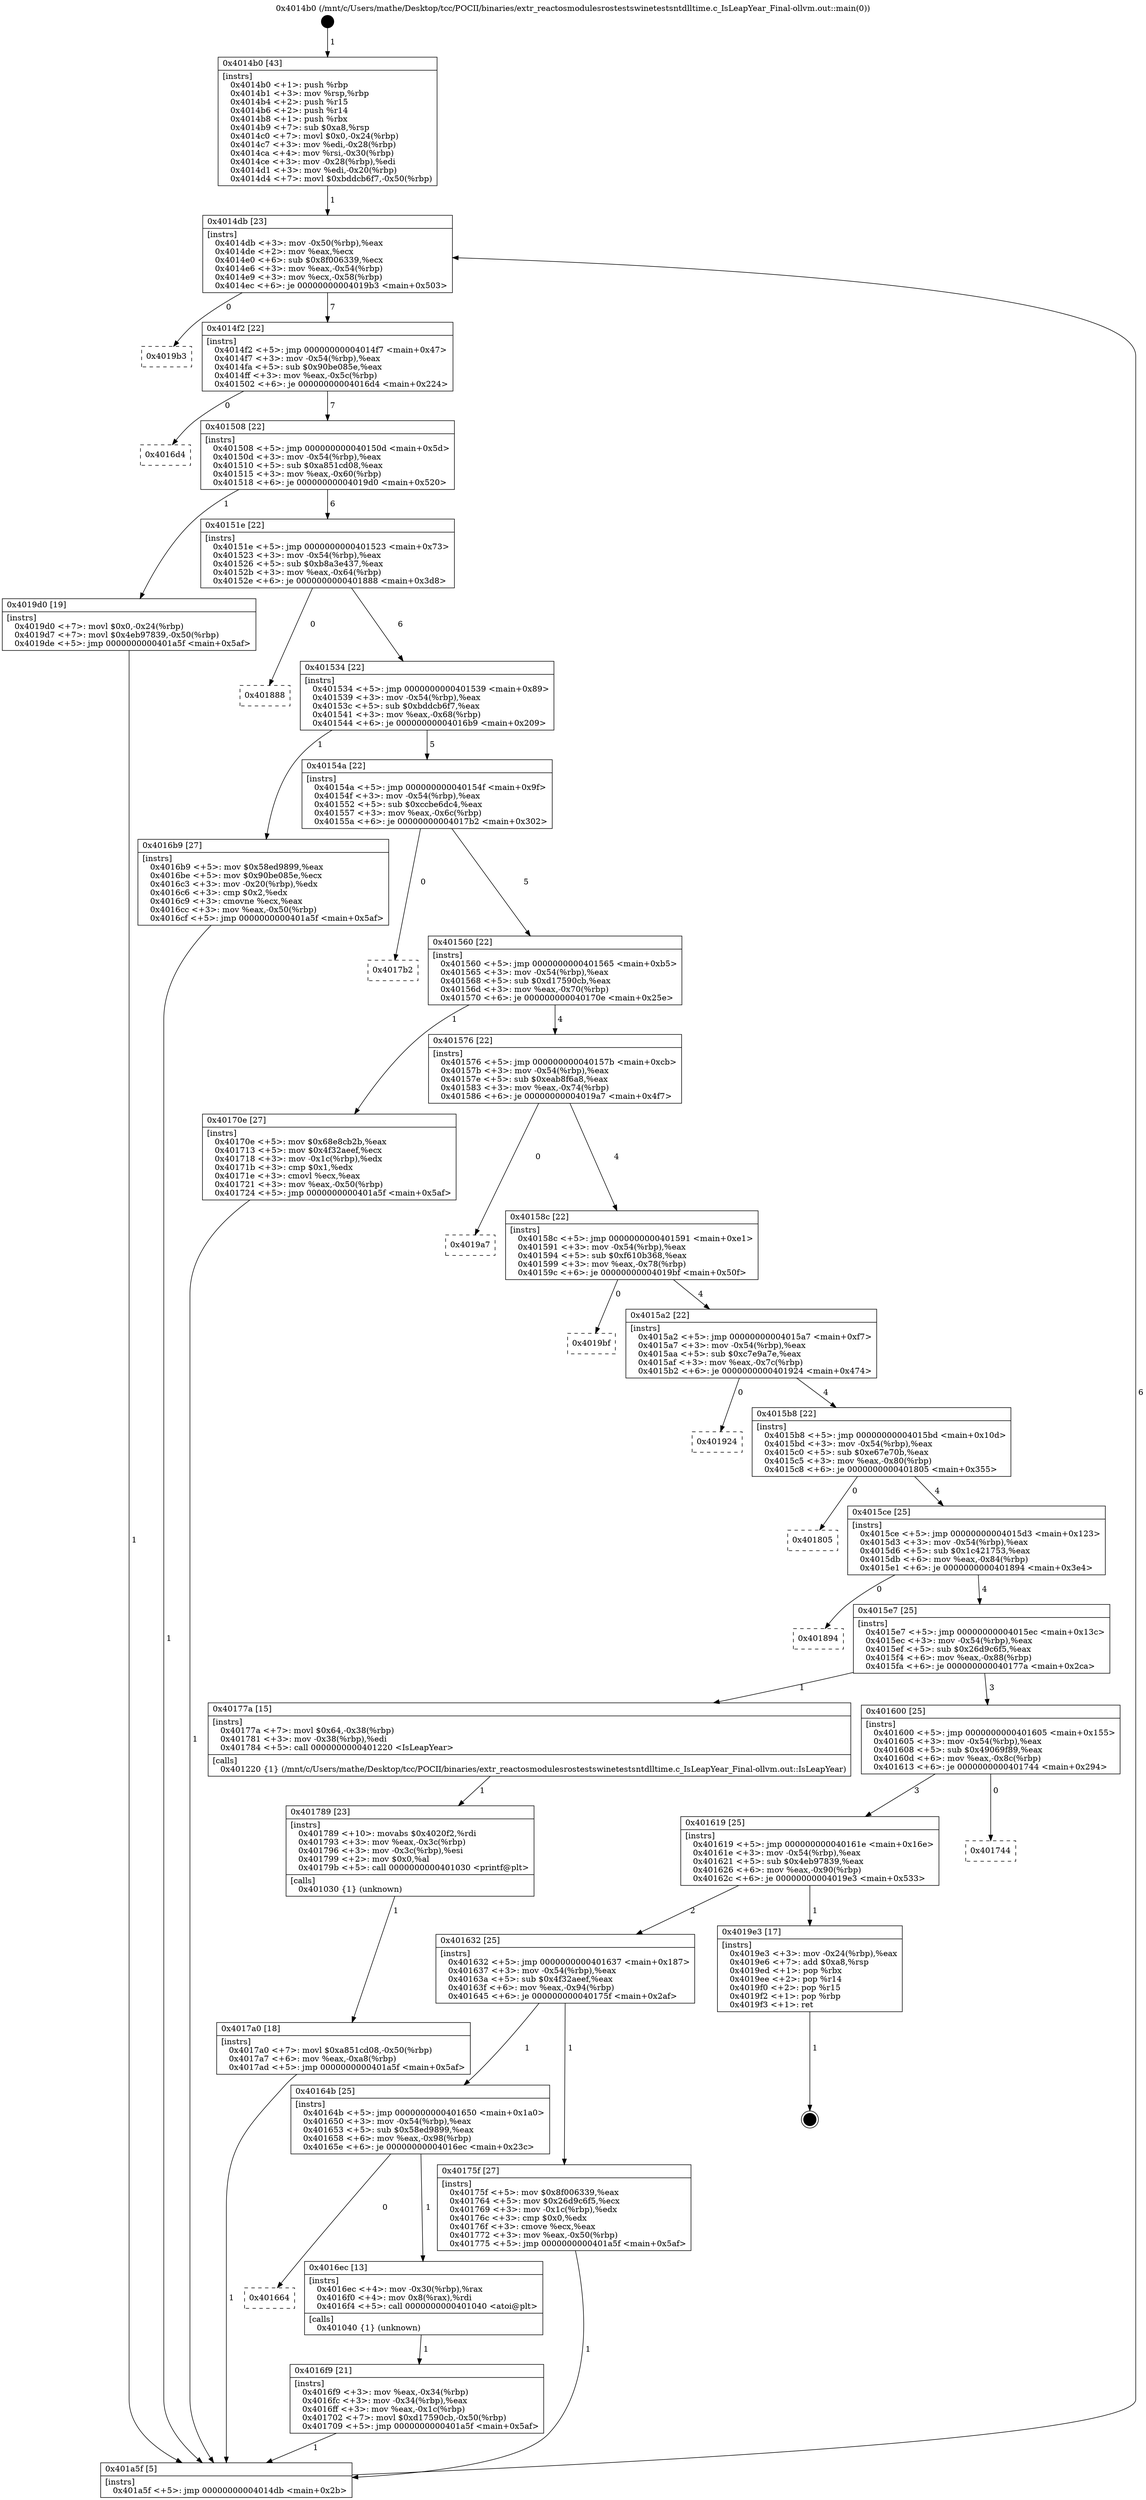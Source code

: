 digraph "0x4014b0" {
  label = "0x4014b0 (/mnt/c/Users/mathe/Desktop/tcc/POCII/binaries/extr_reactosmodulesrostestswinetestsntdlltime.c_IsLeapYear_Final-ollvm.out::main(0))"
  labelloc = "t"
  node[shape=record]

  Entry [label="",width=0.3,height=0.3,shape=circle,fillcolor=black,style=filled]
  "0x4014db" [label="{
     0x4014db [23]\l
     | [instrs]\l
     &nbsp;&nbsp;0x4014db \<+3\>: mov -0x50(%rbp),%eax\l
     &nbsp;&nbsp;0x4014de \<+2\>: mov %eax,%ecx\l
     &nbsp;&nbsp;0x4014e0 \<+6\>: sub $0x8f006339,%ecx\l
     &nbsp;&nbsp;0x4014e6 \<+3\>: mov %eax,-0x54(%rbp)\l
     &nbsp;&nbsp;0x4014e9 \<+3\>: mov %ecx,-0x58(%rbp)\l
     &nbsp;&nbsp;0x4014ec \<+6\>: je 00000000004019b3 \<main+0x503\>\l
  }"]
  "0x4019b3" [label="{
     0x4019b3\l
  }", style=dashed]
  "0x4014f2" [label="{
     0x4014f2 [22]\l
     | [instrs]\l
     &nbsp;&nbsp;0x4014f2 \<+5\>: jmp 00000000004014f7 \<main+0x47\>\l
     &nbsp;&nbsp;0x4014f7 \<+3\>: mov -0x54(%rbp),%eax\l
     &nbsp;&nbsp;0x4014fa \<+5\>: sub $0x90be085e,%eax\l
     &nbsp;&nbsp;0x4014ff \<+3\>: mov %eax,-0x5c(%rbp)\l
     &nbsp;&nbsp;0x401502 \<+6\>: je 00000000004016d4 \<main+0x224\>\l
  }"]
  Exit [label="",width=0.3,height=0.3,shape=circle,fillcolor=black,style=filled,peripheries=2]
  "0x4016d4" [label="{
     0x4016d4\l
  }", style=dashed]
  "0x401508" [label="{
     0x401508 [22]\l
     | [instrs]\l
     &nbsp;&nbsp;0x401508 \<+5\>: jmp 000000000040150d \<main+0x5d\>\l
     &nbsp;&nbsp;0x40150d \<+3\>: mov -0x54(%rbp),%eax\l
     &nbsp;&nbsp;0x401510 \<+5\>: sub $0xa851cd08,%eax\l
     &nbsp;&nbsp;0x401515 \<+3\>: mov %eax,-0x60(%rbp)\l
     &nbsp;&nbsp;0x401518 \<+6\>: je 00000000004019d0 \<main+0x520\>\l
  }"]
  "0x4017a0" [label="{
     0x4017a0 [18]\l
     | [instrs]\l
     &nbsp;&nbsp;0x4017a0 \<+7\>: movl $0xa851cd08,-0x50(%rbp)\l
     &nbsp;&nbsp;0x4017a7 \<+6\>: mov %eax,-0xa8(%rbp)\l
     &nbsp;&nbsp;0x4017ad \<+5\>: jmp 0000000000401a5f \<main+0x5af\>\l
  }"]
  "0x4019d0" [label="{
     0x4019d0 [19]\l
     | [instrs]\l
     &nbsp;&nbsp;0x4019d0 \<+7\>: movl $0x0,-0x24(%rbp)\l
     &nbsp;&nbsp;0x4019d7 \<+7\>: movl $0x4eb97839,-0x50(%rbp)\l
     &nbsp;&nbsp;0x4019de \<+5\>: jmp 0000000000401a5f \<main+0x5af\>\l
  }"]
  "0x40151e" [label="{
     0x40151e [22]\l
     | [instrs]\l
     &nbsp;&nbsp;0x40151e \<+5\>: jmp 0000000000401523 \<main+0x73\>\l
     &nbsp;&nbsp;0x401523 \<+3\>: mov -0x54(%rbp),%eax\l
     &nbsp;&nbsp;0x401526 \<+5\>: sub $0xb8a3e437,%eax\l
     &nbsp;&nbsp;0x40152b \<+3\>: mov %eax,-0x64(%rbp)\l
     &nbsp;&nbsp;0x40152e \<+6\>: je 0000000000401888 \<main+0x3d8\>\l
  }"]
  "0x401789" [label="{
     0x401789 [23]\l
     | [instrs]\l
     &nbsp;&nbsp;0x401789 \<+10\>: movabs $0x4020f2,%rdi\l
     &nbsp;&nbsp;0x401793 \<+3\>: mov %eax,-0x3c(%rbp)\l
     &nbsp;&nbsp;0x401796 \<+3\>: mov -0x3c(%rbp),%esi\l
     &nbsp;&nbsp;0x401799 \<+2\>: mov $0x0,%al\l
     &nbsp;&nbsp;0x40179b \<+5\>: call 0000000000401030 \<printf@plt\>\l
     | [calls]\l
     &nbsp;&nbsp;0x401030 \{1\} (unknown)\l
  }"]
  "0x401888" [label="{
     0x401888\l
  }", style=dashed]
  "0x401534" [label="{
     0x401534 [22]\l
     | [instrs]\l
     &nbsp;&nbsp;0x401534 \<+5\>: jmp 0000000000401539 \<main+0x89\>\l
     &nbsp;&nbsp;0x401539 \<+3\>: mov -0x54(%rbp),%eax\l
     &nbsp;&nbsp;0x40153c \<+5\>: sub $0xbddcb6f7,%eax\l
     &nbsp;&nbsp;0x401541 \<+3\>: mov %eax,-0x68(%rbp)\l
     &nbsp;&nbsp;0x401544 \<+6\>: je 00000000004016b9 \<main+0x209\>\l
  }"]
  "0x4016f9" [label="{
     0x4016f9 [21]\l
     | [instrs]\l
     &nbsp;&nbsp;0x4016f9 \<+3\>: mov %eax,-0x34(%rbp)\l
     &nbsp;&nbsp;0x4016fc \<+3\>: mov -0x34(%rbp),%eax\l
     &nbsp;&nbsp;0x4016ff \<+3\>: mov %eax,-0x1c(%rbp)\l
     &nbsp;&nbsp;0x401702 \<+7\>: movl $0xd17590cb,-0x50(%rbp)\l
     &nbsp;&nbsp;0x401709 \<+5\>: jmp 0000000000401a5f \<main+0x5af\>\l
  }"]
  "0x4016b9" [label="{
     0x4016b9 [27]\l
     | [instrs]\l
     &nbsp;&nbsp;0x4016b9 \<+5\>: mov $0x58ed9899,%eax\l
     &nbsp;&nbsp;0x4016be \<+5\>: mov $0x90be085e,%ecx\l
     &nbsp;&nbsp;0x4016c3 \<+3\>: mov -0x20(%rbp),%edx\l
     &nbsp;&nbsp;0x4016c6 \<+3\>: cmp $0x2,%edx\l
     &nbsp;&nbsp;0x4016c9 \<+3\>: cmovne %ecx,%eax\l
     &nbsp;&nbsp;0x4016cc \<+3\>: mov %eax,-0x50(%rbp)\l
     &nbsp;&nbsp;0x4016cf \<+5\>: jmp 0000000000401a5f \<main+0x5af\>\l
  }"]
  "0x40154a" [label="{
     0x40154a [22]\l
     | [instrs]\l
     &nbsp;&nbsp;0x40154a \<+5\>: jmp 000000000040154f \<main+0x9f\>\l
     &nbsp;&nbsp;0x40154f \<+3\>: mov -0x54(%rbp),%eax\l
     &nbsp;&nbsp;0x401552 \<+5\>: sub $0xccbe6dc4,%eax\l
     &nbsp;&nbsp;0x401557 \<+3\>: mov %eax,-0x6c(%rbp)\l
     &nbsp;&nbsp;0x40155a \<+6\>: je 00000000004017b2 \<main+0x302\>\l
  }"]
  "0x401a5f" [label="{
     0x401a5f [5]\l
     | [instrs]\l
     &nbsp;&nbsp;0x401a5f \<+5\>: jmp 00000000004014db \<main+0x2b\>\l
  }"]
  "0x4014b0" [label="{
     0x4014b0 [43]\l
     | [instrs]\l
     &nbsp;&nbsp;0x4014b0 \<+1\>: push %rbp\l
     &nbsp;&nbsp;0x4014b1 \<+3\>: mov %rsp,%rbp\l
     &nbsp;&nbsp;0x4014b4 \<+2\>: push %r15\l
     &nbsp;&nbsp;0x4014b6 \<+2\>: push %r14\l
     &nbsp;&nbsp;0x4014b8 \<+1\>: push %rbx\l
     &nbsp;&nbsp;0x4014b9 \<+7\>: sub $0xa8,%rsp\l
     &nbsp;&nbsp;0x4014c0 \<+7\>: movl $0x0,-0x24(%rbp)\l
     &nbsp;&nbsp;0x4014c7 \<+3\>: mov %edi,-0x28(%rbp)\l
     &nbsp;&nbsp;0x4014ca \<+4\>: mov %rsi,-0x30(%rbp)\l
     &nbsp;&nbsp;0x4014ce \<+3\>: mov -0x28(%rbp),%edi\l
     &nbsp;&nbsp;0x4014d1 \<+3\>: mov %edi,-0x20(%rbp)\l
     &nbsp;&nbsp;0x4014d4 \<+7\>: movl $0xbddcb6f7,-0x50(%rbp)\l
  }"]
  "0x401664" [label="{
     0x401664\l
  }", style=dashed]
  "0x4017b2" [label="{
     0x4017b2\l
  }", style=dashed]
  "0x401560" [label="{
     0x401560 [22]\l
     | [instrs]\l
     &nbsp;&nbsp;0x401560 \<+5\>: jmp 0000000000401565 \<main+0xb5\>\l
     &nbsp;&nbsp;0x401565 \<+3\>: mov -0x54(%rbp),%eax\l
     &nbsp;&nbsp;0x401568 \<+5\>: sub $0xd17590cb,%eax\l
     &nbsp;&nbsp;0x40156d \<+3\>: mov %eax,-0x70(%rbp)\l
     &nbsp;&nbsp;0x401570 \<+6\>: je 000000000040170e \<main+0x25e\>\l
  }"]
  "0x4016ec" [label="{
     0x4016ec [13]\l
     | [instrs]\l
     &nbsp;&nbsp;0x4016ec \<+4\>: mov -0x30(%rbp),%rax\l
     &nbsp;&nbsp;0x4016f0 \<+4\>: mov 0x8(%rax),%rdi\l
     &nbsp;&nbsp;0x4016f4 \<+5\>: call 0000000000401040 \<atoi@plt\>\l
     | [calls]\l
     &nbsp;&nbsp;0x401040 \{1\} (unknown)\l
  }"]
  "0x40170e" [label="{
     0x40170e [27]\l
     | [instrs]\l
     &nbsp;&nbsp;0x40170e \<+5\>: mov $0x68e8cb2b,%eax\l
     &nbsp;&nbsp;0x401713 \<+5\>: mov $0x4f32aeef,%ecx\l
     &nbsp;&nbsp;0x401718 \<+3\>: mov -0x1c(%rbp),%edx\l
     &nbsp;&nbsp;0x40171b \<+3\>: cmp $0x1,%edx\l
     &nbsp;&nbsp;0x40171e \<+3\>: cmovl %ecx,%eax\l
     &nbsp;&nbsp;0x401721 \<+3\>: mov %eax,-0x50(%rbp)\l
     &nbsp;&nbsp;0x401724 \<+5\>: jmp 0000000000401a5f \<main+0x5af\>\l
  }"]
  "0x401576" [label="{
     0x401576 [22]\l
     | [instrs]\l
     &nbsp;&nbsp;0x401576 \<+5\>: jmp 000000000040157b \<main+0xcb\>\l
     &nbsp;&nbsp;0x40157b \<+3\>: mov -0x54(%rbp),%eax\l
     &nbsp;&nbsp;0x40157e \<+5\>: sub $0xeab8f6a8,%eax\l
     &nbsp;&nbsp;0x401583 \<+3\>: mov %eax,-0x74(%rbp)\l
     &nbsp;&nbsp;0x401586 \<+6\>: je 00000000004019a7 \<main+0x4f7\>\l
  }"]
  "0x40164b" [label="{
     0x40164b [25]\l
     | [instrs]\l
     &nbsp;&nbsp;0x40164b \<+5\>: jmp 0000000000401650 \<main+0x1a0\>\l
     &nbsp;&nbsp;0x401650 \<+3\>: mov -0x54(%rbp),%eax\l
     &nbsp;&nbsp;0x401653 \<+5\>: sub $0x58ed9899,%eax\l
     &nbsp;&nbsp;0x401658 \<+6\>: mov %eax,-0x98(%rbp)\l
     &nbsp;&nbsp;0x40165e \<+6\>: je 00000000004016ec \<main+0x23c\>\l
  }"]
  "0x4019a7" [label="{
     0x4019a7\l
  }", style=dashed]
  "0x40158c" [label="{
     0x40158c [22]\l
     | [instrs]\l
     &nbsp;&nbsp;0x40158c \<+5\>: jmp 0000000000401591 \<main+0xe1\>\l
     &nbsp;&nbsp;0x401591 \<+3\>: mov -0x54(%rbp),%eax\l
     &nbsp;&nbsp;0x401594 \<+5\>: sub $0xf610b368,%eax\l
     &nbsp;&nbsp;0x401599 \<+3\>: mov %eax,-0x78(%rbp)\l
     &nbsp;&nbsp;0x40159c \<+6\>: je 00000000004019bf \<main+0x50f\>\l
  }"]
  "0x40175f" [label="{
     0x40175f [27]\l
     | [instrs]\l
     &nbsp;&nbsp;0x40175f \<+5\>: mov $0x8f006339,%eax\l
     &nbsp;&nbsp;0x401764 \<+5\>: mov $0x26d9c6f5,%ecx\l
     &nbsp;&nbsp;0x401769 \<+3\>: mov -0x1c(%rbp),%edx\l
     &nbsp;&nbsp;0x40176c \<+3\>: cmp $0x0,%edx\l
     &nbsp;&nbsp;0x40176f \<+3\>: cmove %ecx,%eax\l
     &nbsp;&nbsp;0x401772 \<+3\>: mov %eax,-0x50(%rbp)\l
     &nbsp;&nbsp;0x401775 \<+5\>: jmp 0000000000401a5f \<main+0x5af\>\l
  }"]
  "0x4019bf" [label="{
     0x4019bf\l
  }", style=dashed]
  "0x4015a2" [label="{
     0x4015a2 [22]\l
     | [instrs]\l
     &nbsp;&nbsp;0x4015a2 \<+5\>: jmp 00000000004015a7 \<main+0xf7\>\l
     &nbsp;&nbsp;0x4015a7 \<+3\>: mov -0x54(%rbp),%eax\l
     &nbsp;&nbsp;0x4015aa \<+5\>: sub $0xc7e9a7e,%eax\l
     &nbsp;&nbsp;0x4015af \<+3\>: mov %eax,-0x7c(%rbp)\l
     &nbsp;&nbsp;0x4015b2 \<+6\>: je 0000000000401924 \<main+0x474\>\l
  }"]
  "0x401632" [label="{
     0x401632 [25]\l
     | [instrs]\l
     &nbsp;&nbsp;0x401632 \<+5\>: jmp 0000000000401637 \<main+0x187\>\l
     &nbsp;&nbsp;0x401637 \<+3\>: mov -0x54(%rbp),%eax\l
     &nbsp;&nbsp;0x40163a \<+5\>: sub $0x4f32aeef,%eax\l
     &nbsp;&nbsp;0x40163f \<+6\>: mov %eax,-0x94(%rbp)\l
     &nbsp;&nbsp;0x401645 \<+6\>: je 000000000040175f \<main+0x2af\>\l
  }"]
  "0x401924" [label="{
     0x401924\l
  }", style=dashed]
  "0x4015b8" [label="{
     0x4015b8 [22]\l
     | [instrs]\l
     &nbsp;&nbsp;0x4015b8 \<+5\>: jmp 00000000004015bd \<main+0x10d\>\l
     &nbsp;&nbsp;0x4015bd \<+3\>: mov -0x54(%rbp),%eax\l
     &nbsp;&nbsp;0x4015c0 \<+5\>: sub $0xe67e70b,%eax\l
     &nbsp;&nbsp;0x4015c5 \<+3\>: mov %eax,-0x80(%rbp)\l
     &nbsp;&nbsp;0x4015c8 \<+6\>: je 0000000000401805 \<main+0x355\>\l
  }"]
  "0x4019e3" [label="{
     0x4019e3 [17]\l
     | [instrs]\l
     &nbsp;&nbsp;0x4019e3 \<+3\>: mov -0x24(%rbp),%eax\l
     &nbsp;&nbsp;0x4019e6 \<+7\>: add $0xa8,%rsp\l
     &nbsp;&nbsp;0x4019ed \<+1\>: pop %rbx\l
     &nbsp;&nbsp;0x4019ee \<+2\>: pop %r14\l
     &nbsp;&nbsp;0x4019f0 \<+2\>: pop %r15\l
     &nbsp;&nbsp;0x4019f2 \<+1\>: pop %rbp\l
     &nbsp;&nbsp;0x4019f3 \<+1\>: ret\l
  }"]
  "0x401805" [label="{
     0x401805\l
  }", style=dashed]
  "0x4015ce" [label="{
     0x4015ce [25]\l
     | [instrs]\l
     &nbsp;&nbsp;0x4015ce \<+5\>: jmp 00000000004015d3 \<main+0x123\>\l
     &nbsp;&nbsp;0x4015d3 \<+3\>: mov -0x54(%rbp),%eax\l
     &nbsp;&nbsp;0x4015d6 \<+5\>: sub $0x1c421753,%eax\l
     &nbsp;&nbsp;0x4015db \<+6\>: mov %eax,-0x84(%rbp)\l
     &nbsp;&nbsp;0x4015e1 \<+6\>: je 0000000000401894 \<main+0x3e4\>\l
  }"]
  "0x401619" [label="{
     0x401619 [25]\l
     | [instrs]\l
     &nbsp;&nbsp;0x401619 \<+5\>: jmp 000000000040161e \<main+0x16e\>\l
     &nbsp;&nbsp;0x40161e \<+3\>: mov -0x54(%rbp),%eax\l
     &nbsp;&nbsp;0x401621 \<+5\>: sub $0x4eb97839,%eax\l
     &nbsp;&nbsp;0x401626 \<+6\>: mov %eax,-0x90(%rbp)\l
     &nbsp;&nbsp;0x40162c \<+6\>: je 00000000004019e3 \<main+0x533\>\l
  }"]
  "0x401894" [label="{
     0x401894\l
  }", style=dashed]
  "0x4015e7" [label="{
     0x4015e7 [25]\l
     | [instrs]\l
     &nbsp;&nbsp;0x4015e7 \<+5\>: jmp 00000000004015ec \<main+0x13c\>\l
     &nbsp;&nbsp;0x4015ec \<+3\>: mov -0x54(%rbp),%eax\l
     &nbsp;&nbsp;0x4015ef \<+5\>: sub $0x26d9c6f5,%eax\l
     &nbsp;&nbsp;0x4015f4 \<+6\>: mov %eax,-0x88(%rbp)\l
     &nbsp;&nbsp;0x4015fa \<+6\>: je 000000000040177a \<main+0x2ca\>\l
  }"]
  "0x401744" [label="{
     0x401744\l
  }", style=dashed]
  "0x40177a" [label="{
     0x40177a [15]\l
     | [instrs]\l
     &nbsp;&nbsp;0x40177a \<+7\>: movl $0x64,-0x38(%rbp)\l
     &nbsp;&nbsp;0x401781 \<+3\>: mov -0x38(%rbp),%edi\l
     &nbsp;&nbsp;0x401784 \<+5\>: call 0000000000401220 \<IsLeapYear\>\l
     | [calls]\l
     &nbsp;&nbsp;0x401220 \{1\} (/mnt/c/Users/mathe/Desktop/tcc/POCII/binaries/extr_reactosmodulesrostestswinetestsntdlltime.c_IsLeapYear_Final-ollvm.out::IsLeapYear)\l
  }"]
  "0x401600" [label="{
     0x401600 [25]\l
     | [instrs]\l
     &nbsp;&nbsp;0x401600 \<+5\>: jmp 0000000000401605 \<main+0x155\>\l
     &nbsp;&nbsp;0x401605 \<+3\>: mov -0x54(%rbp),%eax\l
     &nbsp;&nbsp;0x401608 \<+5\>: sub $0x49069f89,%eax\l
     &nbsp;&nbsp;0x40160d \<+6\>: mov %eax,-0x8c(%rbp)\l
     &nbsp;&nbsp;0x401613 \<+6\>: je 0000000000401744 \<main+0x294\>\l
  }"]
  Entry -> "0x4014b0" [label=" 1"]
  "0x4014db" -> "0x4019b3" [label=" 0"]
  "0x4014db" -> "0x4014f2" [label=" 7"]
  "0x4019e3" -> Exit [label=" 1"]
  "0x4014f2" -> "0x4016d4" [label=" 0"]
  "0x4014f2" -> "0x401508" [label=" 7"]
  "0x4019d0" -> "0x401a5f" [label=" 1"]
  "0x401508" -> "0x4019d0" [label=" 1"]
  "0x401508" -> "0x40151e" [label=" 6"]
  "0x4017a0" -> "0x401a5f" [label=" 1"]
  "0x40151e" -> "0x401888" [label=" 0"]
  "0x40151e" -> "0x401534" [label=" 6"]
  "0x401789" -> "0x4017a0" [label=" 1"]
  "0x401534" -> "0x4016b9" [label=" 1"]
  "0x401534" -> "0x40154a" [label=" 5"]
  "0x4016b9" -> "0x401a5f" [label=" 1"]
  "0x4014b0" -> "0x4014db" [label=" 1"]
  "0x401a5f" -> "0x4014db" [label=" 6"]
  "0x40177a" -> "0x401789" [label=" 1"]
  "0x40154a" -> "0x4017b2" [label=" 0"]
  "0x40154a" -> "0x401560" [label=" 5"]
  "0x40175f" -> "0x401a5f" [label=" 1"]
  "0x401560" -> "0x40170e" [label=" 1"]
  "0x401560" -> "0x401576" [label=" 4"]
  "0x40170e" -> "0x401a5f" [label=" 1"]
  "0x401576" -> "0x4019a7" [label=" 0"]
  "0x401576" -> "0x40158c" [label=" 4"]
  "0x4016ec" -> "0x4016f9" [label=" 1"]
  "0x40158c" -> "0x4019bf" [label=" 0"]
  "0x40158c" -> "0x4015a2" [label=" 4"]
  "0x40164b" -> "0x401664" [label=" 0"]
  "0x4015a2" -> "0x401924" [label=" 0"]
  "0x4015a2" -> "0x4015b8" [label=" 4"]
  "0x4016f9" -> "0x401a5f" [label=" 1"]
  "0x4015b8" -> "0x401805" [label=" 0"]
  "0x4015b8" -> "0x4015ce" [label=" 4"]
  "0x401632" -> "0x40164b" [label=" 1"]
  "0x4015ce" -> "0x401894" [label=" 0"]
  "0x4015ce" -> "0x4015e7" [label=" 4"]
  "0x40164b" -> "0x4016ec" [label=" 1"]
  "0x4015e7" -> "0x40177a" [label=" 1"]
  "0x4015e7" -> "0x401600" [label=" 3"]
  "0x401619" -> "0x401632" [label=" 2"]
  "0x401600" -> "0x401744" [label=" 0"]
  "0x401600" -> "0x401619" [label=" 3"]
  "0x401632" -> "0x40175f" [label=" 1"]
  "0x401619" -> "0x4019e3" [label=" 1"]
}
